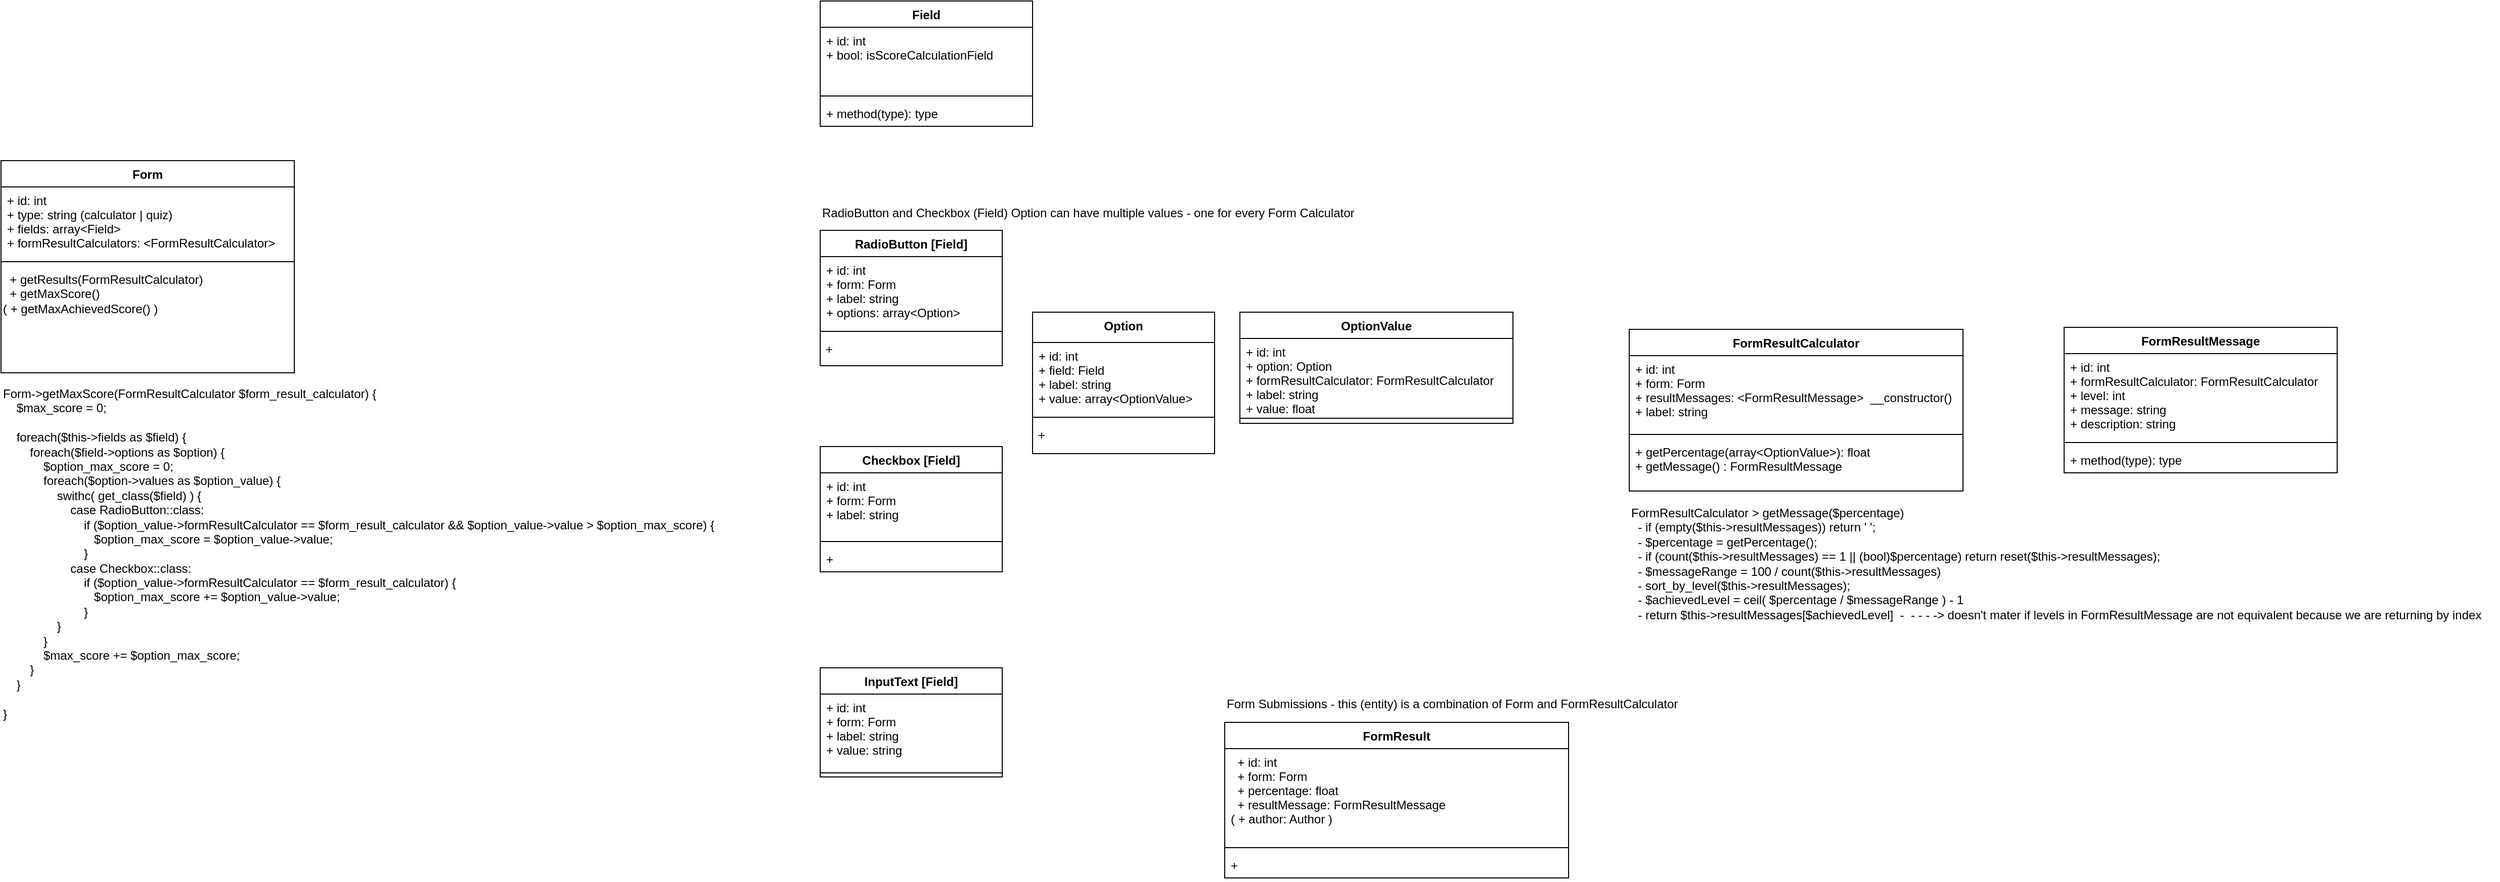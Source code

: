 <mxfile version="12.1.0" type="device" pages="1"><diagram id="5zAYZ8P-SWVHDrf6AIrS" name="Page-1"><mxGraphModel dx="2258" dy="1822" grid="1" gridSize="10" guides="1" tooltips="1" connect="1" arrows="1" fold="1" page="1" pageScale="1" pageWidth="850" pageHeight="1100" math="0" shadow="0"><root><mxCell id="0"/><mxCell id="1" parent="0"/><mxCell id="zID0SRlnX0jSncMeB1Lx-1" value="Form" style="swimlane;fontStyle=1;align=center;verticalAlign=top;childLayout=stackLayout;horizontal=1;startSize=26;horizontalStack=0;resizeParent=1;resizeParentMax=0;resizeLast=0;collapsible=1;marginBottom=0;" parent="1" vertex="1"><mxGeometry x="-400" y="58" width="290" height="210" as="geometry"/></mxCell><mxCell id="zID0SRlnX0jSncMeB1Lx-2" value="+ id: int&#10;+ type: string (calculator | quiz)&#10;+ fields: array&lt;Field&gt;&#10;+ formResultCalculators: &lt;FormResultCalculator&gt;" style="text;strokeColor=none;fillColor=none;align=left;verticalAlign=top;spacingLeft=4;spacingRight=4;overflow=hidden;rotatable=0;points=[[0,0.5],[1,0.5]];portConstraint=eastwest;" parent="zID0SRlnX0jSncMeB1Lx-1" vertex="1"><mxGeometry y="26" width="290" height="70" as="geometry"/></mxCell><mxCell id="zID0SRlnX0jSncMeB1Lx-3" value="" style="line;strokeWidth=1;fillColor=none;align=left;verticalAlign=middle;spacingTop=-1;spacingLeft=3;spacingRight=3;rotatable=0;labelPosition=right;points=[];portConstraint=eastwest;" parent="zID0SRlnX0jSncMeB1Lx-1" vertex="1"><mxGeometry y="96" width="290" height="8" as="geometry"/></mxCell><mxCell id="5StvgKD_nLSruioYfTYK-8" value="&amp;nbsp; + getResults(FormResultCalculator)&lt;br&gt;&amp;nbsp; + getMaxScore()&lt;br&gt;( + getMaxAchievedScore() )&lt;br&gt;" style="text;html=1;" parent="zID0SRlnX0jSncMeB1Lx-1" vertex="1"><mxGeometry y="104" width="290" height="106" as="geometry"/></mxCell><mxCell id="zID0SRlnX0jSncMeB1Lx-6" value="RadioButton [Field]" style="swimlane;fontStyle=1;align=center;verticalAlign=top;childLayout=stackLayout;horizontal=1;startSize=26;horizontalStack=0;resizeParent=1;resizeParentMax=0;resizeLast=0;collapsible=1;marginBottom=0;" parent="1" vertex="1"><mxGeometry x="410" y="127" width="180" height="134" as="geometry"/></mxCell><mxCell id="zID0SRlnX0jSncMeB1Lx-7" value="+ id: int&#10;+ form: Form&#10;+ label: string&#10;+ options: array&lt;Option&gt;" style="text;strokeColor=none;fillColor=none;align=left;verticalAlign=top;spacingLeft=4;spacingRight=4;overflow=hidden;rotatable=0;points=[[0,0.5],[1,0.5]];portConstraint=eastwest;" parent="zID0SRlnX0jSncMeB1Lx-6" vertex="1"><mxGeometry y="26" width="180" height="70" as="geometry"/></mxCell><mxCell id="zID0SRlnX0jSncMeB1Lx-8" value="" style="line;strokeWidth=1;fillColor=none;align=left;verticalAlign=middle;spacingTop=-1;spacingLeft=3;spacingRight=3;rotatable=0;labelPosition=right;points=[];portConstraint=eastwest;" parent="zID0SRlnX0jSncMeB1Lx-6" vertex="1"><mxGeometry y="96" width="180" height="8" as="geometry"/></mxCell><mxCell id="zID0SRlnX0jSncMeB1Lx-38" value="&amp;nbsp;+" style="text;html=1;" parent="zID0SRlnX0jSncMeB1Lx-6" vertex="1"><mxGeometry y="104" width="180" height="30" as="geometry"/></mxCell><mxCell id="zID0SRlnX0jSncMeB1Lx-10" value="Option" style="swimlane;fontStyle=1;align=center;verticalAlign=top;childLayout=stackLayout;horizontal=1;startSize=30;horizontalStack=0;resizeParent=1;resizeParentMax=0;resizeLast=0;collapsible=1;marginBottom=0;" parent="1" vertex="1"><mxGeometry x="620" y="208" width="180" height="140" as="geometry"/></mxCell><mxCell id="zID0SRlnX0jSncMeB1Lx-11" value="+ id: int&#10;+ field: Field&#10;+ label: string&#10;+ value: array&lt;OptionValue&gt;" style="text;strokeColor=none;fillColor=none;align=left;verticalAlign=top;spacingLeft=4;spacingRight=4;overflow=hidden;rotatable=0;points=[[0,0.5],[1,0.5]];portConstraint=eastwest;" parent="zID0SRlnX0jSncMeB1Lx-10" vertex="1"><mxGeometry y="30" width="180" height="70" as="geometry"/></mxCell><mxCell id="zID0SRlnX0jSncMeB1Lx-12" value="" style="line;strokeWidth=1;fillColor=none;align=left;verticalAlign=middle;spacingTop=-1;spacingLeft=3;spacingRight=3;rotatable=0;labelPosition=right;points=[];portConstraint=eastwest;" parent="zID0SRlnX0jSncMeB1Lx-10" vertex="1"><mxGeometry y="100" width="180" height="8" as="geometry"/></mxCell><mxCell id="zID0SRlnX0jSncMeB1Lx-40" value="&amp;nbsp;+&amp;nbsp;" style="text;html=1;" parent="zID0SRlnX0jSncMeB1Lx-10" vertex="1"><mxGeometry y="108" width="180" height="32" as="geometry"/></mxCell><mxCell id="zID0SRlnX0jSncMeB1Lx-15" value="OptionValue" style="swimlane;fontStyle=1;align=center;verticalAlign=top;childLayout=stackLayout;horizontal=1;startSize=26;horizontalStack=0;resizeParent=1;resizeParentMax=0;resizeLast=0;collapsible=1;marginBottom=0;" parent="1" vertex="1"><mxGeometry x="825" y="208" width="270" height="110" as="geometry"/></mxCell><mxCell id="zID0SRlnX0jSncMeB1Lx-16" value="+ id: int&#10;+ option: Option&#10;+ formResultCalculator: FormResultCalculator&#10;+ label: string&#10;+ value: float" style="text;strokeColor=none;fillColor=none;align=left;verticalAlign=top;spacingLeft=4;spacingRight=4;overflow=hidden;rotatable=0;points=[[0,0.5],[1,0.5]];portConstraint=eastwest;" parent="zID0SRlnX0jSncMeB1Lx-15" vertex="1"><mxGeometry y="26" width="270" height="74" as="geometry"/></mxCell><mxCell id="zID0SRlnX0jSncMeB1Lx-17" value="" style="line;strokeWidth=1;fillColor=none;align=left;verticalAlign=middle;spacingTop=-1;spacingLeft=3;spacingRight=3;rotatable=0;labelPosition=right;points=[];portConstraint=eastwest;" parent="zID0SRlnX0jSncMeB1Lx-15" vertex="1"><mxGeometry y="100" width="270" height="10" as="geometry"/></mxCell><mxCell id="zID0SRlnX0jSncMeB1Lx-21" value="InputText [Field]" style="swimlane;fontStyle=1;align=center;verticalAlign=top;childLayout=stackLayout;horizontal=1;startSize=26;horizontalStack=0;resizeParent=1;resizeParentMax=0;resizeLast=0;collapsible=1;marginBottom=0;" parent="1" vertex="1"><mxGeometry x="410" y="560" width="180" height="108" as="geometry"/></mxCell><mxCell id="zID0SRlnX0jSncMeB1Lx-22" value="+ id: int&#10;+ form: Form&#10;+ label: string&#10;+ value: string" style="text;strokeColor=none;fillColor=none;align=left;verticalAlign=top;spacingLeft=4;spacingRight=4;overflow=hidden;rotatable=0;points=[[0,0.5],[1,0.5]];portConstraint=eastwest;" parent="zID0SRlnX0jSncMeB1Lx-21" vertex="1"><mxGeometry y="26" width="180" height="74" as="geometry"/></mxCell><mxCell id="zID0SRlnX0jSncMeB1Lx-23" value="" style="line;strokeWidth=1;fillColor=none;align=left;verticalAlign=middle;spacingTop=-1;spacingLeft=3;spacingRight=3;rotatable=0;labelPosition=right;points=[];portConstraint=eastwest;" parent="zID0SRlnX0jSncMeB1Lx-21" vertex="1"><mxGeometry y="100" width="180" height="8" as="geometry"/></mxCell><mxCell id="zID0SRlnX0jSncMeB1Lx-25" value="RadioButton and Checkbox (Field) Option can have multiple values - one for every Form Calculator&amp;nbsp;" style="text;html=1;resizable=0;points=[];autosize=1;align=left;verticalAlign=top;spacingTop=-4;" parent="1" vertex="1"><mxGeometry x="410" y="100" width="550" height="20" as="geometry"/></mxCell><mxCell id="zID0SRlnX0jSncMeB1Lx-26" value="FormResultCalculator" style="swimlane;fontStyle=1;align=center;verticalAlign=top;childLayout=stackLayout;horizontal=1;startSize=26;horizontalStack=0;resizeParent=1;resizeParentMax=0;resizeLast=0;collapsible=1;marginBottom=0;" parent="1" vertex="1"><mxGeometry x="1210" y="225" width="330" height="160" as="geometry"/></mxCell><mxCell id="zID0SRlnX0jSncMeB1Lx-27" value="+ id: int&#10;+ form: Form&#10;+ resultMessages: &lt;FormResultMessage&gt;  __constructor()&#10;+ label: string" style="text;strokeColor=none;fillColor=none;align=left;verticalAlign=top;spacingLeft=4;spacingRight=4;overflow=hidden;rotatable=0;points=[[0,0.5],[1,0.5]];portConstraint=eastwest;" parent="zID0SRlnX0jSncMeB1Lx-26" vertex="1"><mxGeometry y="26" width="330" height="74" as="geometry"/></mxCell><mxCell id="zID0SRlnX0jSncMeB1Lx-28" value="" style="line;strokeWidth=1;fillColor=none;align=left;verticalAlign=middle;spacingTop=-1;spacingLeft=3;spacingRight=3;rotatable=0;labelPosition=right;points=[];portConstraint=eastwest;" parent="zID0SRlnX0jSncMeB1Lx-26" vertex="1"><mxGeometry y="100" width="330" height="8" as="geometry"/></mxCell><mxCell id="zID0SRlnX0jSncMeB1Lx-29" value="+ getPercentage(array&lt;OptionValue&gt;): float&#10;+ getMessage() : FormResultMessage" style="text;strokeColor=none;fillColor=none;align=left;verticalAlign=top;spacingLeft=4;spacingRight=4;overflow=hidden;rotatable=0;points=[[0,0.5],[1,0.5]];portConstraint=eastwest;" parent="zID0SRlnX0jSncMeB1Lx-26" vertex="1"><mxGeometry y="108" width="330" height="52" as="geometry"/></mxCell><mxCell id="zID0SRlnX0jSncMeB1Lx-30" value="Checkbox [Field]" style="swimlane;fontStyle=1;align=center;verticalAlign=top;childLayout=stackLayout;horizontal=1;startSize=26;horizontalStack=0;resizeParent=1;resizeParentMax=0;resizeLast=0;collapsible=1;marginBottom=0;" parent="1" vertex="1"><mxGeometry x="410" y="341" width="180" height="124" as="geometry"/></mxCell><mxCell id="zID0SRlnX0jSncMeB1Lx-31" value="+ id: int&#10;+ form: Form&#10;+ label: string" style="text;strokeColor=none;fillColor=none;align=left;verticalAlign=top;spacingLeft=4;spacingRight=4;overflow=hidden;rotatable=0;points=[[0,0.5],[1,0.5]];portConstraint=eastwest;" parent="zID0SRlnX0jSncMeB1Lx-30" vertex="1"><mxGeometry y="26" width="180" height="64" as="geometry"/></mxCell><mxCell id="zID0SRlnX0jSncMeB1Lx-32" value="" style="line;strokeWidth=1;fillColor=none;align=left;verticalAlign=middle;spacingTop=-1;spacingLeft=3;spacingRight=3;rotatable=0;labelPosition=right;points=[];portConstraint=eastwest;" parent="zID0SRlnX0jSncMeB1Lx-30" vertex="1"><mxGeometry y="90" width="180" height="8" as="geometry"/></mxCell><mxCell id="zID0SRlnX0jSncMeB1Lx-33" value="+" style="text;strokeColor=none;fillColor=none;align=left;verticalAlign=top;spacingLeft=4;spacingRight=4;overflow=hidden;rotatable=0;points=[[0,0.5],[1,0.5]];portConstraint=eastwest;" parent="zID0SRlnX0jSncMeB1Lx-30" vertex="1"><mxGeometry y="98" width="180" height="26" as="geometry"/></mxCell><mxCell id="zID0SRlnX0jSncMeB1Lx-46" value="FormResultCalculator &amp;gt; getMessage($percentage)&amp;nbsp;&lt;br&gt;&amp;nbsp; - if (empty($this-&amp;gt;resultMessages)) return ' ';&lt;br&gt;&amp;nbsp; - $percentage = getPercentage();&lt;br&gt;&amp;nbsp; - if (count($this-&amp;gt;resultMessages) == 1 || (bool)$percentage) return reset($this-&amp;gt;resultMessages);&lt;br&gt;&amp;nbsp; - $messageRange = 100 / count($this-&amp;gt;resultMessages)&lt;br&gt;&amp;nbsp; - sort_by_level($this-&amp;gt;resultMessages);&lt;br&gt;&amp;nbsp; - $achievedLevel = ceil( $percentage / $messageRange ) - 1&lt;br&gt;&amp;nbsp; - return $this-&amp;gt;resultMessages[$achievedLevel]&amp;nbsp; -&amp;nbsp; - - - -&amp;gt; doesn't mater if levels in FormResultMessage are not equivalent because we are returning by index" style="text;html=1;resizable=0;points=[];autosize=1;align=left;verticalAlign=top;spacingTop=-4;" parent="1" vertex="1"><mxGeometry x="1210" y="397" width="860" height="110" as="geometry"/></mxCell><mxCell id="zID0SRlnX0jSncMeB1Lx-47" value="FormResultMessage" style="swimlane;fontStyle=1;align=center;verticalAlign=top;childLayout=stackLayout;horizontal=1;startSize=26;horizontalStack=0;resizeParent=1;resizeParentMax=0;resizeLast=0;collapsible=1;marginBottom=0;" parent="1" vertex="1"><mxGeometry x="1640" y="223" width="270" height="144" as="geometry"/></mxCell><mxCell id="zID0SRlnX0jSncMeB1Lx-48" value="+ id: int&#10;+ formResultCalculator: FormResultCalculator&#10;+ level: int&#10;+ message: string&#10;+ description: string" style="text;strokeColor=none;fillColor=none;align=left;verticalAlign=top;spacingLeft=4;spacingRight=4;overflow=hidden;rotatable=0;points=[[0,0.5],[1,0.5]];portConstraint=eastwest;" parent="zID0SRlnX0jSncMeB1Lx-47" vertex="1"><mxGeometry y="26" width="270" height="84" as="geometry"/></mxCell><mxCell id="zID0SRlnX0jSncMeB1Lx-49" value="" style="line;strokeWidth=1;fillColor=none;align=left;verticalAlign=middle;spacingTop=-1;spacingLeft=3;spacingRight=3;rotatable=0;labelPosition=right;points=[];portConstraint=eastwest;" parent="zID0SRlnX0jSncMeB1Lx-47" vertex="1"><mxGeometry y="110" width="270" height="8" as="geometry"/></mxCell><mxCell id="zID0SRlnX0jSncMeB1Lx-50" value="+ method(type): type" style="text;strokeColor=none;fillColor=none;align=left;verticalAlign=top;spacingLeft=4;spacingRight=4;overflow=hidden;rotatable=0;points=[[0,0.5],[1,0.5]];portConstraint=eastwest;" parent="zID0SRlnX0jSncMeB1Lx-47" vertex="1"><mxGeometry y="118" width="270" height="26" as="geometry"/></mxCell><mxCell id="zID0SRlnX0jSncMeB1Lx-55" value="FormResult" style="swimlane;fontStyle=1;align=center;verticalAlign=top;childLayout=stackLayout;horizontal=1;startSize=26;horizontalStack=0;resizeParent=1;resizeParentMax=0;resizeLast=0;collapsible=1;marginBottom=0;" parent="1" vertex="1"><mxGeometry x="810" y="614" width="340" height="154" as="geometry"/></mxCell><mxCell id="zID0SRlnX0jSncMeB1Lx-56" value="  + id: int&#10;  + form: Form&#10;  + percentage: float&#10;  + resultMessage: FormResultMessage&#10;( + author: Author )" style="text;strokeColor=none;fillColor=none;align=left;verticalAlign=top;spacingLeft=4;spacingRight=4;overflow=hidden;rotatable=0;points=[[0,0.5],[1,0.5]];portConstraint=eastwest;" parent="zID0SRlnX0jSncMeB1Lx-55" vertex="1"><mxGeometry y="26" width="340" height="94" as="geometry"/></mxCell><mxCell id="zID0SRlnX0jSncMeB1Lx-57" value="" style="line;strokeWidth=1;fillColor=none;align=left;verticalAlign=middle;spacingTop=-1;spacingLeft=3;spacingRight=3;rotatable=0;labelPosition=right;points=[];portConstraint=eastwest;" parent="zID0SRlnX0jSncMeB1Lx-55" vertex="1"><mxGeometry y="120" width="340" height="8" as="geometry"/></mxCell><mxCell id="zID0SRlnX0jSncMeB1Lx-58" value="+" style="text;strokeColor=none;fillColor=none;align=left;verticalAlign=top;spacingLeft=4;spacingRight=4;overflow=hidden;rotatable=0;points=[[0,0.5],[1,0.5]];portConstraint=eastwest;" parent="zID0SRlnX0jSncMeB1Lx-55" vertex="1"><mxGeometry y="128" width="340" height="26" as="geometry"/></mxCell><mxCell id="5StvgKD_nLSruioYfTYK-3" value="Form Submissions - this (entity) is a combination of Form and FormResultCalculator" style="text;html=1;resizable=0;points=[];autosize=1;align=left;verticalAlign=top;spacingTop=-4;" parent="1" vertex="1"><mxGeometry x="810" y="586" width="460" height="20" as="geometry"/></mxCell><mxCell id="5StvgKD_nLSruioYfTYK-9" value="&lt;div&gt;Form-&amp;gt;getMaxScore(FormResultCalculator $form_result_calculator) {&lt;/div&gt;&lt;div&gt;&amp;nbsp; &amp;nbsp; $max_score = 0;&lt;/div&gt;&lt;div&gt;&lt;br&gt;&lt;/div&gt;&lt;div&gt;&amp;nbsp; &amp;nbsp; foreach($this-&amp;gt;fields as $field) {&lt;/div&gt;&lt;div&gt;&amp;nbsp; &amp;nbsp; &amp;nbsp; &amp;nbsp; foreach($field-&amp;gt;options as $option) {&lt;/div&gt;&lt;div&gt;&amp;nbsp; &amp;nbsp; &amp;nbsp; &amp;nbsp; &amp;nbsp; &amp;nbsp; $option_max_score = 0;&lt;/div&gt;&lt;div&gt;&amp;nbsp; &amp;nbsp; &amp;nbsp; &amp;nbsp; &amp;nbsp; &amp;nbsp; foreach($option-&amp;gt;values as $option_value) {&lt;/div&gt;&lt;div&gt;&amp;nbsp; &amp;nbsp; &amp;nbsp; &amp;nbsp; &amp;nbsp; &amp;nbsp; &amp;nbsp; &amp;nbsp; swithc( get_class($field) ) {&lt;/div&gt;&lt;div&gt;&amp;nbsp; &amp;nbsp; &amp;nbsp; &amp;nbsp; &amp;nbsp; &amp;nbsp; &amp;nbsp; &amp;nbsp; &amp;nbsp; &amp;nbsp; case RadioButton::class:&lt;/div&gt;&lt;div&gt;&amp;nbsp; &amp;nbsp; &amp;nbsp; &amp;nbsp; &amp;nbsp; &amp;nbsp; &amp;nbsp; &amp;nbsp; &amp;nbsp; &amp;nbsp; &amp;nbsp; &amp;nbsp; if ($option_value-&amp;gt;formResultCalculator == $form_result_calculator &amp;amp;&amp;amp; $option_value-&amp;gt;value &amp;gt; $option_max_score) {&lt;/div&gt;&lt;div&gt;&amp;nbsp; &amp;nbsp; &amp;nbsp; &amp;nbsp; &amp;nbsp; &amp;nbsp; &amp;nbsp; &amp;nbsp; &amp;nbsp; &amp;nbsp; &amp;nbsp; &amp;nbsp; &amp;nbsp; &amp;nbsp;$option_max_score = $option_value-&amp;gt;value;&lt;/div&gt;&lt;div&gt;&amp;nbsp; &amp;nbsp; &amp;nbsp; &amp;nbsp; &amp;nbsp; &amp;nbsp; &amp;nbsp; &amp;nbsp; &amp;nbsp; &amp;nbsp; &amp;nbsp; &amp;nbsp; }&lt;/div&gt;&lt;div&gt;&amp;nbsp; &amp;nbsp; &amp;nbsp; &amp;nbsp; &amp;nbsp; &amp;nbsp; &amp;nbsp; &amp;nbsp; &amp;nbsp; &amp;nbsp; case Checkbox::class:&lt;/div&gt;&lt;div&gt;&amp;nbsp; &amp;nbsp; &amp;nbsp; &amp;nbsp; &amp;nbsp; &amp;nbsp; &amp;nbsp; &amp;nbsp; &amp;nbsp; &amp;nbsp; &amp;nbsp; &amp;nbsp; if ($option_value-&amp;gt;formResultCalculator == $form_result_calculator) {&lt;/div&gt;&lt;div&gt;&amp;nbsp; &amp;nbsp; &amp;nbsp; &amp;nbsp; &amp;nbsp; &amp;nbsp; &amp;nbsp; &amp;nbsp; &amp;nbsp; &amp;nbsp; &amp;nbsp; &amp;nbsp; &amp;nbsp; &amp;nbsp;$option_max_score += $option_value-&amp;gt;value;&lt;/div&gt;&lt;div&gt;&amp;nbsp; &amp;nbsp; &amp;nbsp; &amp;nbsp; &amp;nbsp; &amp;nbsp; &amp;nbsp; &amp;nbsp; &amp;nbsp; &amp;nbsp; &amp;nbsp; &amp;nbsp; }&lt;/div&gt;&lt;div&gt;&amp;nbsp; &amp;nbsp; &amp;nbsp; &amp;nbsp; &amp;nbsp; &amp;nbsp; &amp;nbsp; &amp;nbsp; }&lt;/div&gt;&lt;div&gt;&amp;nbsp; &amp;nbsp; &amp;nbsp; &amp;nbsp; &amp;nbsp; &amp;nbsp; }&lt;/div&gt;&lt;div&gt;&amp;nbsp; &amp;nbsp; &amp;nbsp; &amp;nbsp; &amp;nbsp; &amp;nbsp; $max_score += $option_max_score;&lt;/div&gt;&lt;div&gt;&amp;nbsp; &amp;nbsp; &amp;nbsp; &amp;nbsp; }&lt;/div&gt;&lt;div&gt;&amp;nbsp; &amp;nbsp; }&lt;/div&gt;&lt;div&gt;&lt;br&gt;&lt;/div&gt;&lt;div&gt;}&lt;/div&gt;" style="text;html=1;resizable=0;points=[];autosize=1;align=left;verticalAlign=top;spacingTop=-4;" parent="1" vertex="1"><mxGeometry x="-400" y="279" width="720" height="320" as="geometry"/></mxCell><mxCell id="qa3zbj1StDYQLRWvNvZY-1" value="Field" style="swimlane;fontStyle=1;align=center;verticalAlign=top;childLayout=stackLayout;horizontal=1;startSize=26;horizontalStack=0;resizeParent=1;resizeParentMax=0;resizeLast=0;collapsible=1;marginBottom=0;" vertex="1" parent="1"><mxGeometry x="410" y="-100" width="210" height="124" as="geometry"/></mxCell><mxCell id="qa3zbj1StDYQLRWvNvZY-2" value="+ id: int&#10;+ bool: isScoreCalculationField" style="text;strokeColor=none;fillColor=none;align=left;verticalAlign=top;spacingLeft=4;spacingRight=4;overflow=hidden;rotatable=0;points=[[0,0.5],[1,0.5]];portConstraint=eastwest;" vertex="1" parent="qa3zbj1StDYQLRWvNvZY-1"><mxGeometry y="26" width="210" height="64" as="geometry"/></mxCell><mxCell id="qa3zbj1StDYQLRWvNvZY-3" value="" style="line;strokeWidth=1;fillColor=none;align=left;verticalAlign=middle;spacingTop=-1;spacingLeft=3;spacingRight=3;rotatable=0;labelPosition=right;points=[];portConstraint=eastwest;" vertex="1" parent="qa3zbj1StDYQLRWvNvZY-1"><mxGeometry y="90" width="210" height="8" as="geometry"/></mxCell><mxCell id="qa3zbj1StDYQLRWvNvZY-4" value="+ method(type): type" style="text;strokeColor=none;fillColor=none;align=left;verticalAlign=top;spacingLeft=4;spacingRight=4;overflow=hidden;rotatable=0;points=[[0,0.5],[1,0.5]];portConstraint=eastwest;" vertex="1" parent="qa3zbj1StDYQLRWvNvZY-1"><mxGeometry y="98" width="210" height="26" as="geometry"/></mxCell></root></mxGraphModel></diagram></mxfile>